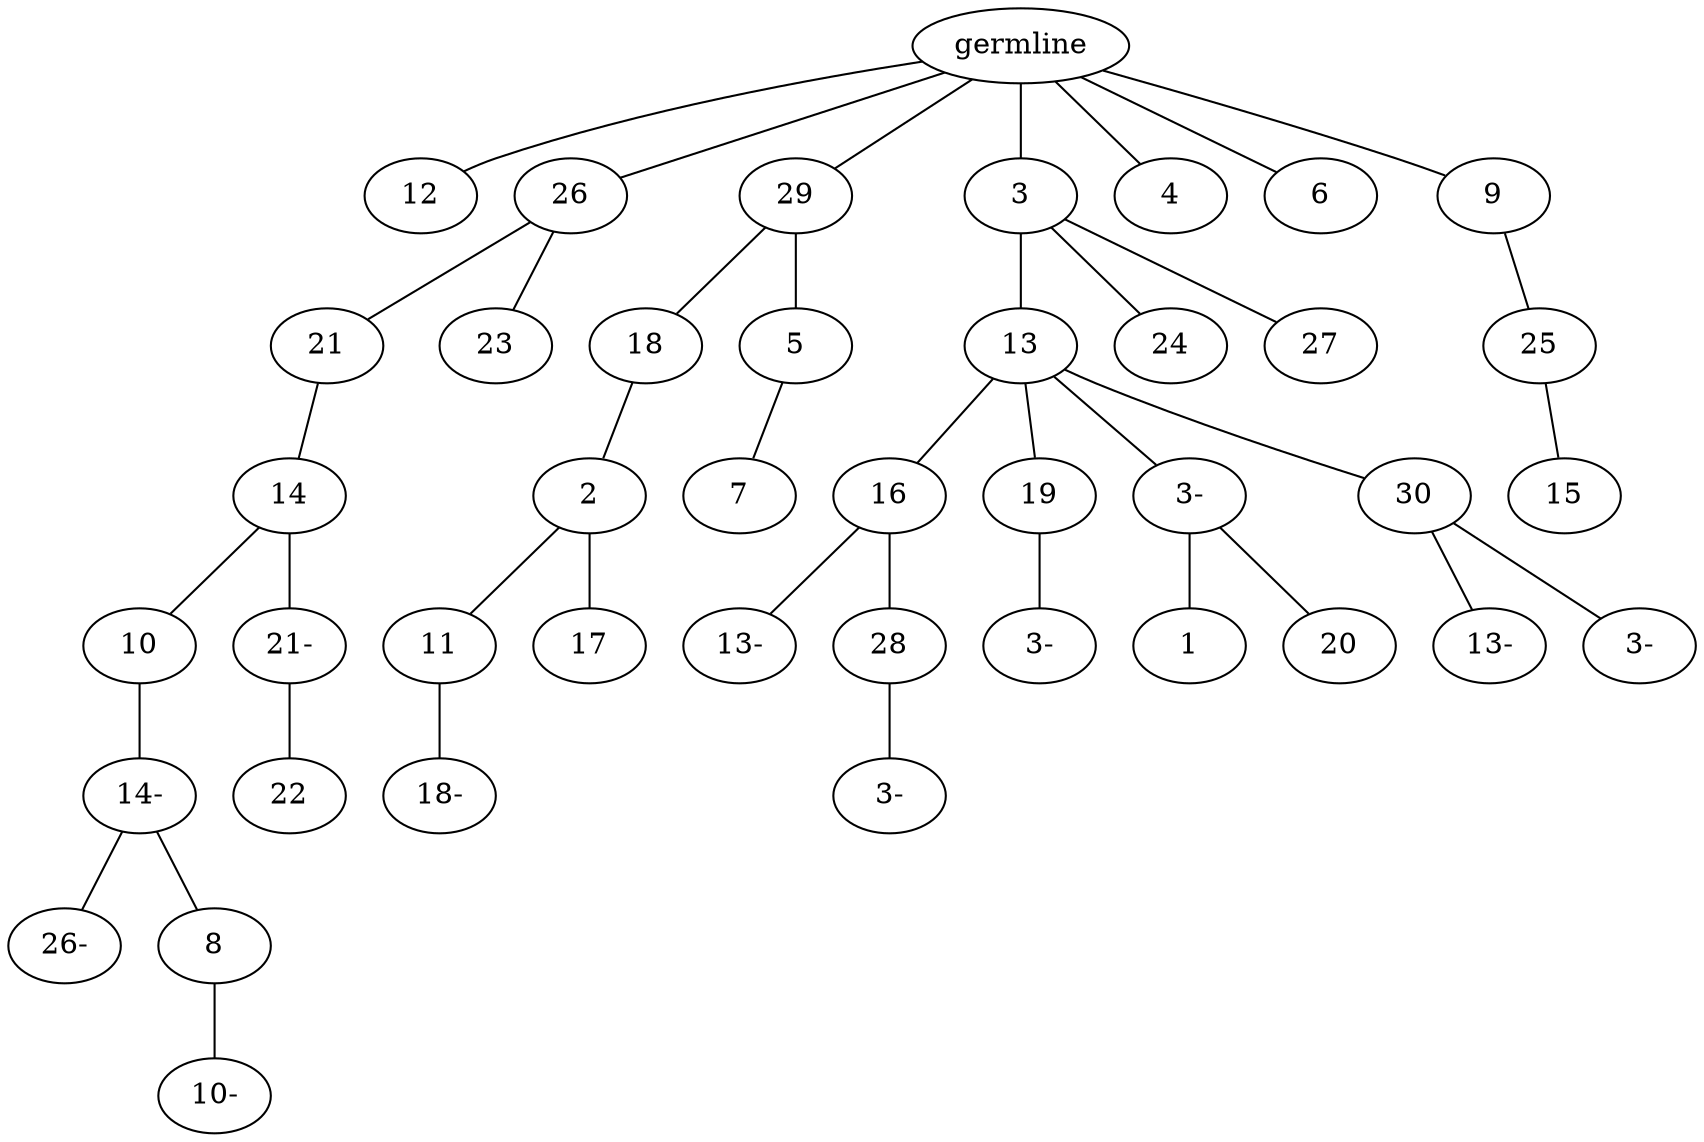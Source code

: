 graph tree {
    "140710305207536" [label="germline"];
    "140710305229792" [label="12"];
    "140710305163344" [label="26"];
    "140710305161952" [label="21"];
    "140710305164496" [label="14"];
    "140710305165024" [label="10"];
    "140710305162576" [label="14-"];
    "140710304956672" [label="26-"];
    "140710304959312" [label="8"];
    "140710304960320" [label="10-"];
    "140710305161664" [label="21-"];
    "140710304647152" [label="22"];
    "140710305107776" [label="23"];
    "140710304597904" [label="29"];
    "140710305162144" [label="18"];
    "140710305163632" [label="2"];
    "140710304958160" [label="11"];
    "140710304958496" [label="18-"];
    "140710304957440" [label="17"];
    "140710305317840" [label="5"];
    "140710305161760" [label="7"];
    "140710304646432" [label="3"];
    "140710305163488" [label="13"];
    "140710304957392" [label="16"];
    "140710305187392" [label="13-"];
    "140710305187728" [label="28"];
    "140710304863328" [label="3-"];
    "140710305189648" [label="19"];
    "140710305187632" [label="3-"];
    "140710305189024" [label="3-"];
    "140710305187488" [label="1"];
    "140710304990304" [label="20"];
    "140710305188160" [label="30"];
    "140710304992992" [label="13-"];
    "140710304991744" [label="3-"];
    "140710305162912" [label="24"];
    "140710304958928" [label="27"];
    "140710304599584" [label="4"];
    "140710304958832" [label="6"];
    "140710305189456" [label="9"];
    "140710304992656" [label="25"];
    "140710304992800" [label="15"];
    "140710305207536" -- "140710305229792";
    "140710305207536" -- "140710305163344";
    "140710305207536" -- "140710304597904";
    "140710305207536" -- "140710304646432";
    "140710305207536" -- "140710304599584";
    "140710305207536" -- "140710304958832";
    "140710305207536" -- "140710305189456";
    "140710305163344" -- "140710305161952";
    "140710305163344" -- "140710305107776";
    "140710305161952" -- "140710305164496";
    "140710305164496" -- "140710305165024";
    "140710305164496" -- "140710305161664";
    "140710305165024" -- "140710305162576";
    "140710305162576" -- "140710304956672";
    "140710305162576" -- "140710304959312";
    "140710304959312" -- "140710304960320";
    "140710305161664" -- "140710304647152";
    "140710304597904" -- "140710305162144";
    "140710304597904" -- "140710305317840";
    "140710305162144" -- "140710305163632";
    "140710305163632" -- "140710304958160";
    "140710305163632" -- "140710304957440";
    "140710304958160" -- "140710304958496";
    "140710305317840" -- "140710305161760";
    "140710304646432" -- "140710305163488";
    "140710304646432" -- "140710305162912";
    "140710304646432" -- "140710304958928";
    "140710305163488" -- "140710304957392";
    "140710305163488" -- "140710305189648";
    "140710305163488" -- "140710305189024";
    "140710305163488" -- "140710305188160";
    "140710304957392" -- "140710305187392";
    "140710304957392" -- "140710305187728";
    "140710305187728" -- "140710304863328";
    "140710305189648" -- "140710305187632";
    "140710305189024" -- "140710305187488";
    "140710305189024" -- "140710304990304";
    "140710305188160" -- "140710304992992";
    "140710305188160" -- "140710304991744";
    "140710305189456" -- "140710304992656";
    "140710304992656" -- "140710304992800";
}
